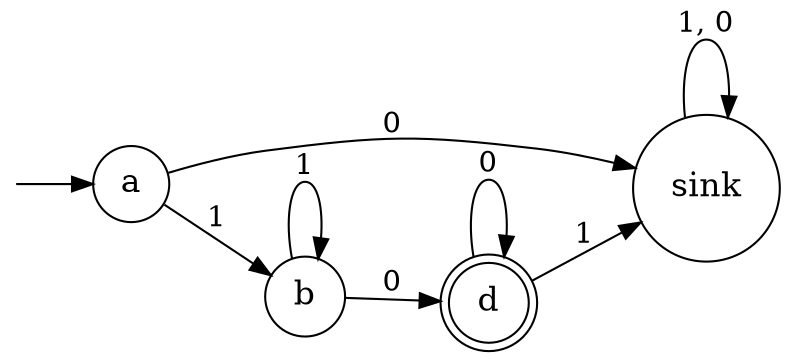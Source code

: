 digraph G {
    ranksep=0.5;
    nodesep=0.5;
    rankdir=LR;
    node [shape="circle", fontsize="16"];
    fontsize="10";
    compound=true;

    ia [shape=point, style=invis];
    d [shape=doublecircle];

    ia -> a;
    d -> sink [label="1"];
    b -> d [label="0"];
    sink -> sink [label="1, 0"];
    a -> sink [label="0"];
    a -> b [label="1"];
    b -> b [label="1"];
    d -> d [label="0"];
}
